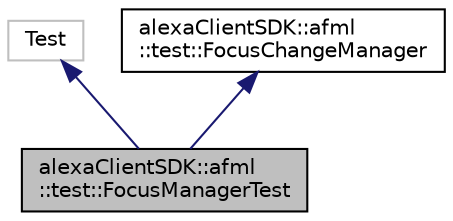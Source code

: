 digraph "alexaClientSDK::afml::test::FocusManagerTest"
{
  edge [fontname="Helvetica",fontsize="10",labelfontname="Helvetica",labelfontsize="10"];
  node [fontname="Helvetica",fontsize="10",shape=record];
  Node3 [label="alexaClientSDK::afml\l::test::FocusManagerTest",height=0.2,width=0.4,color="black", fillcolor="grey75", style="filled", fontcolor="black"];
  Node4 -> Node3 [dir="back",color="midnightblue",fontsize="10",style="solid",fontname="Helvetica"];
  Node4 [label="Test",height=0.2,width=0.4,color="grey75", fillcolor="white", style="filled"];
  Node5 -> Node3 [dir="back",color="midnightblue",fontsize="10",style="solid",fontname="Helvetica"];
  Node5 [label="alexaClientSDK::afml\l::test::FocusChangeManager",height=0.2,width=0.4,color="black", fillcolor="white", style="filled",URL="$classalexa_client_s_d_k_1_1afml_1_1test_1_1_focus_change_manager.html",tooltip="Manages testing focus changes. "];
}
